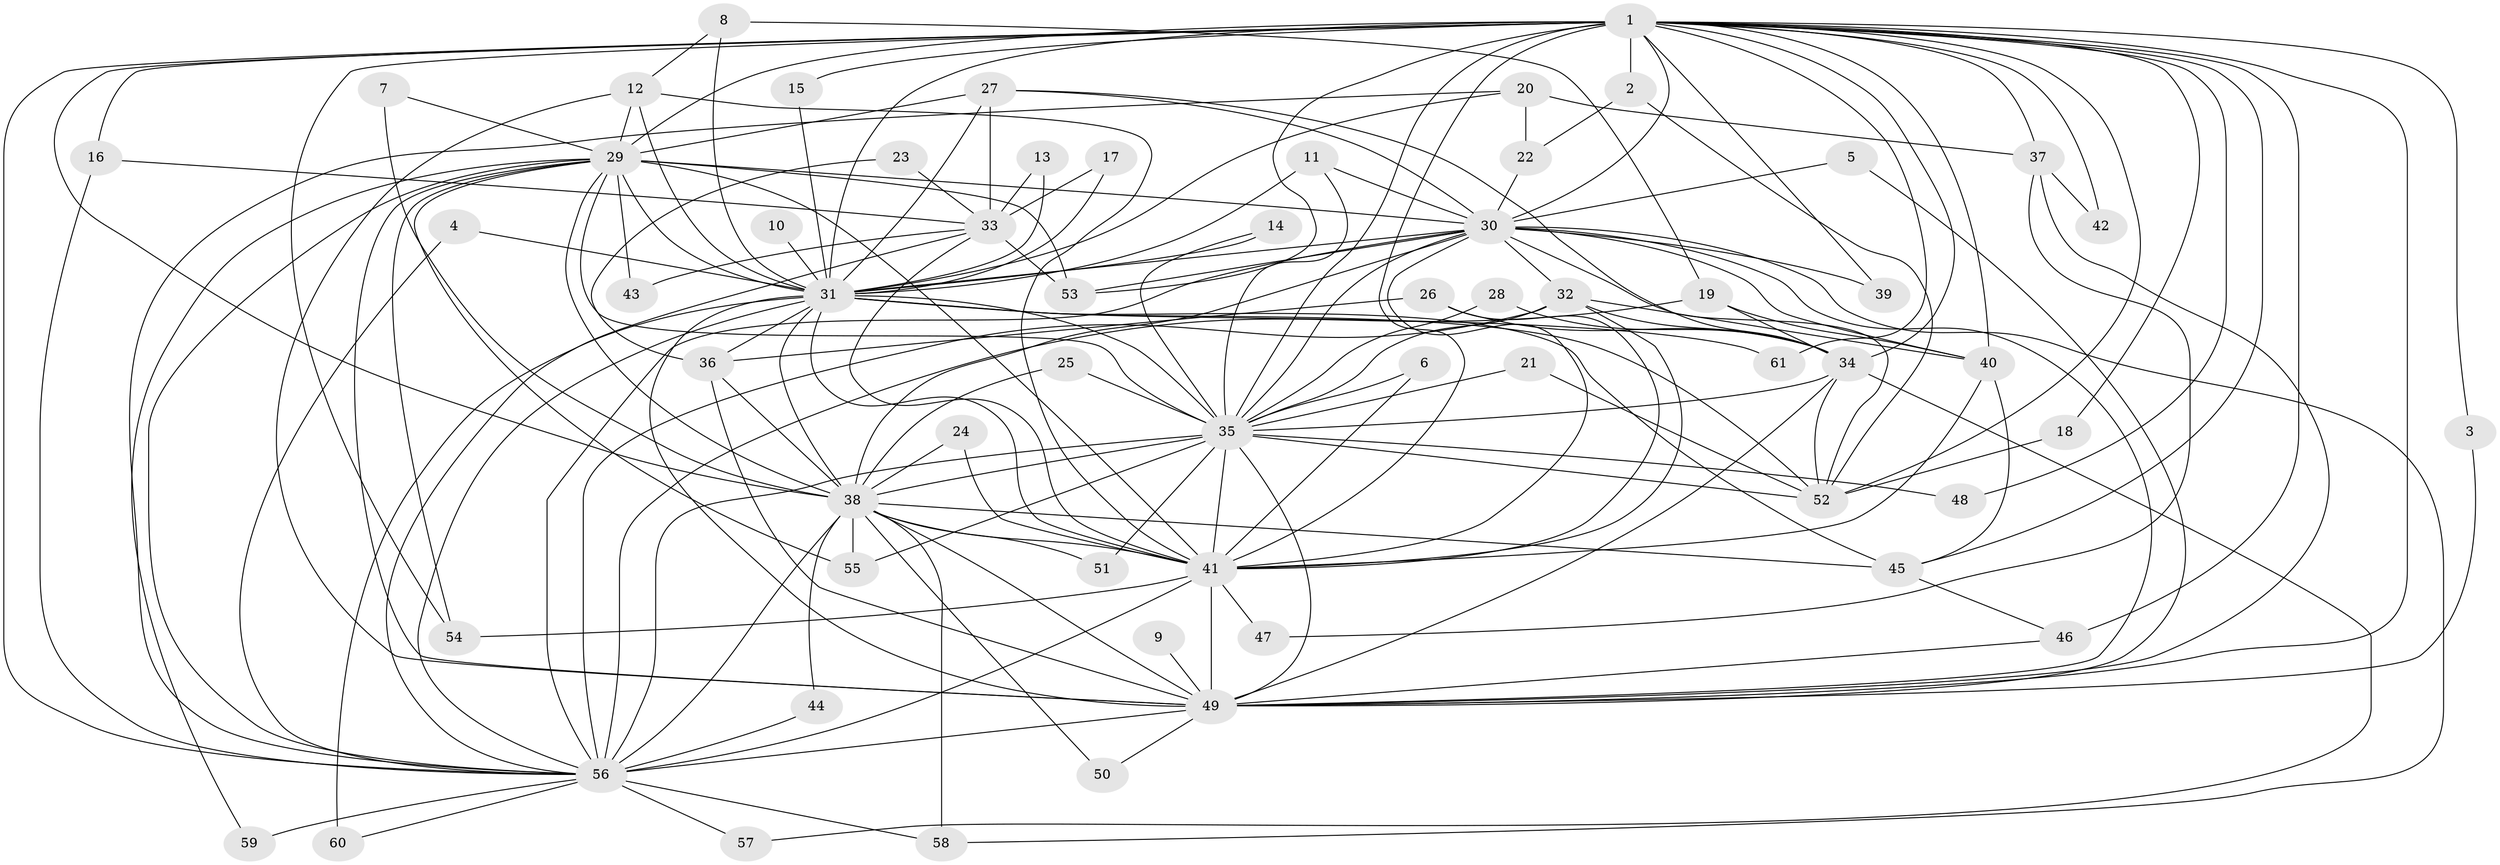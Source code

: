 // original degree distribution, {20: 0.008264462809917356, 23: 0.008264462809917356, 22: 0.01652892561983471, 27: 0.008264462809917356, 16: 0.008264462809917356, 19: 0.008264462809917356, 21: 0.008264462809917356, 29: 0.008264462809917356, 28: 0.008264462809917356, 2: 0.5950413223140496, 10: 0.008264462809917356, 3: 0.1652892561983471, 4: 0.049586776859504134, 6: 0.008264462809917356, 5: 0.06611570247933884, 9: 0.008264462809917356, 7: 0.01652892561983471}
// Generated by graph-tools (version 1.1) at 2025/25/03/09/25 03:25:44]
// undirected, 61 vertices, 168 edges
graph export_dot {
graph [start="1"]
  node [color=gray90,style=filled];
  1;
  2;
  3;
  4;
  5;
  6;
  7;
  8;
  9;
  10;
  11;
  12;
  13;
  14;
  15;
  16;
  17;
  18;
  19;
  20;
  21;
  22;
  23;
  24;
  25;
  26;
  27;
  28;
  29;
  30;
  31;
  32;
  33;
  34;
  35;
  36;
  37;
  38;
  39;
  40;
  41;
  42;
  43;
  44;
  45;
  46;
  47;
  48;
  49;
  50;
  51;
  52;
  53;
  54;
  55;
  56;
  57;
  58;
  59;
  60;
  61;
  1 -- 2 [weight=2.0];
  1 -- 3 [weight=1.0];
  1 -- 15 [weight=1.0];
  1 -- 16 [weight=1.0];
  1 -- 18 [weight=1.0];
  1 -- 29 [weight=2.0];
  1 -- 30 [weight=3.0];
  1 -- 31 [weight=2.0];
  1 -- 34 [weight=1.0];
  1 -- 35 [weight=2.0];
  1 -- 37 [weight=1.0];
  1 -- 38 [weight=3.0];
  1 -- 39 [weight=1.0];
  1 -- 40 [weight=1.0];
  1 -- 41 [weight=2.0];
  1 -- 42 [weight=1.0];
  1 -- 45 [weight=1.0];
  1 -- 46 [weight=3.0];
  1 -- 48 [weight=1.0];
  1 -- 49 [weight=2.0];
  1 -- 52 [weight=1.0];
  1 -- 53 [weight=3.0];
  1 -- 54 [weight=1.0];
  1 -- 56 [weight=2.0];
  1 -- 61 [weight=1.0];
  2 -- 22 [weight=1.0];
  2 -- 52 [weight=1.0];
  3 -- 49 [weight=1.0];
  4 -- 31 [weight=1.0];
  4 -- 56 [weight=1.0];
  5 -- 30 [weight=1.0];
  5 -- 49 [weight=1.0];
  6 -- 35 [weight=1.0];
  6 -- 41 [weight=1.0];
  7 -- 29 [weight=1.0];
  7 -- 38 [weight=1.0];
  8 -- 12 [weight=1.0];
  8 -- 19 [weight=1.0];
  8 -- 31 [weight=1.0];
  9 -- 49 [weight=1.0];
  10 -- 31 [weight=1.0];
  11 -- 30 [weight=1.0];
  11 -- 31 [weight=1.0];
  11 -- 35 [weight=1.0];
  12 -- 29 [weight=1.0];
  12 -- 31 [weight=1.0];
  12 -- 41 [weight=1.0];
  12 -- 49 [weight=1.0];
  13 -- 31 [weight=1.0];
  13 -- 33 [weight=1.0];
  14 -- 31 [weight=1.0];
  14 -- 35 [weight=1.0];
  15 -- 31 [weight=1.0];
  16 -- 33 [weight=1.0];
  16 -- 56 [weight=1.0];
  17 -- 31 [weight=1.0];
  17 -- 33 [weight=1.0];
  18 -- 52 [weight=1.0];
  19 -- 34 [weight=1.0];
  19 -- 40 [weight=1.0];
  19 -- 56 [weight=1.0];
  20 -- 22 [weight=1.0];
  20 -- 31 [weight=2.0];
  20 -- 37 [weight=1.0];
  20 -- 56 [weight=1.0];
  21 -- 35 [weight=1.0];
  21 -- 52 [weight=1.0];
  22 -- 30 [weight=1.0];
  23 -- 33 [weight=1.0];
  23 -- 36 [weight=1.0];
  24 -- 38 [weight=1.0];
  24 -- 41 [weight=2.0];
  25 -- 35 [weight=1.0];
  25 -- 38 [weight=1.0];
  26 -- 34 [weight=1.0];
  26 -- 36 [weight=1.0];
  26 -- 41 [weight=1.0];
  27 -- 29 [weight=1.0];
  27 -- 30 [weight=1.0];
  27 -- 31 [weight=1.0];
  27 -- 33 [weight=1.0];
  27 -- 34 [weight=1.0];
  28 -- 34 [weight=1.0];
  28 -- 35 [weight=1.0];
  29 -- 30 [weight=2.0];
  29 -- 31 [weight=1.0];
  29 -- 35 [weight=1.0];
  29 -- 38 [weight=2.0];
  29 -- 41 [weight=1.0];
  29 -- 43 [weight=1.0];
  29 -- 49 [weight=1.0];
  29 -- 53 [weight=1.0];
  29 -- 54 [weight=1.0];
  29 -- 55 [weight=1.0];
  29 -- 56 [weight=1.0];
  29 -- 59 [weight=1.0];
  30 -- 31 [weight=2.0];
  30 -- 32 [weight=2.0];
  30 -- 35 [weight=1.0];
  30 -- 38 [weight=2.0];
  30 -- 39 [weight=1.0];
  30 -- 40 [weight=1.0];
  30 -- 41 [weight=1.0];
  30 -- 49 [weight=1.0];
  30 -- 52 [weight=1.0];
  30 -- 53 [weight=1.0];
  30 -- 56 [weight=2.0];
  30 -- 58 [weight=1.0];
  31 -- 35 [weight=1.0];
  31 -- 36 [weight=2.0];
  31 -- 38 [weight=1.0];
  31 -- 41 [weight=1.0];
  31 -- 45 [weight=1.0];
  31 -- 49 [weight=1.0];
  31 -- 52 [weight=1.0];
  31 -- 56 [weight=1.0];
  31 -- 60 [weight=1.0];
  31 -- 61 [weight=1.0];
  32 -- 34 [weight=1.0];
  32 -- 35 [weight=1.0];
  32 -- 40 [weight=1.0];
  32 -- 41 [weight=1.0];
  32 -- 56 [weight=1.0];
  33 -- 41 [weight=1.0];
  33 -- 43 [weight=1.0];
  33 -- 53 [weight=1.0];
  33 -- 56 [weight=1.0];
  34 -- 35 [weight=1.0];
  34 -- 49 [weight=1.0];
  34 -- 52 [weight=1.0];
  34 -- 57 [weight=1.0];
  35 -- 38 [weight=2.0];
  35 -- 41 [weight=1.0];
  35 -- 48 [weight=1.0];
  35 -- 49 [weight=1.0];
  35 -- 51 [weight=1.0];
  35 -- 52 [weight=1.0];
  35 -- 55 [weight=1.0];
  35 -- 56 [weight=1.0];
  36 -- 38 [weight=1.0];
  36 -- 49 [weight=1.0];
  37 -- 42 [weight=1.0];
  37 -- 47 [weight=1.0];
  37 -- 49 [weight=2.0];
  38 -- 41 [weight=1.0];
  38 -- 44 [weight=1.0];
  38 -- 45 [weight=2.0];
  38 -- 49 [weight=1.0];
  38 -- 50 [weight=1.0];
  38 -- 51 [weight=1.0];
  38 -- 55 [weight=1.0];
  38 -- 56 [weight=3.0];
  38 -- 58 [weight=1.0];
  40 -- 41 [weight=1.0];
  40 -- 45 [weight=1.0];
  41 -- 47 [weight=1.0];
  41 -- 49 [weight=1.0];
  41 -- 54 [weight=1.0];
  41 -- 56 [weight=1.0];
  44 -- 56 [weight=2.0];
  45 -- 46 [weight=1.0];
  46 -- 49 [weight=1.0];
  49 -- 50 [weight=1.0];
  49 -- 56 [weight=3.0];
  56 -- 57 [weight=1.0];
  56 -- 58 [weight=1.0];
  56 -- 59 [weight=1.0];
  56 -- 60 [weight=1.0];
}
